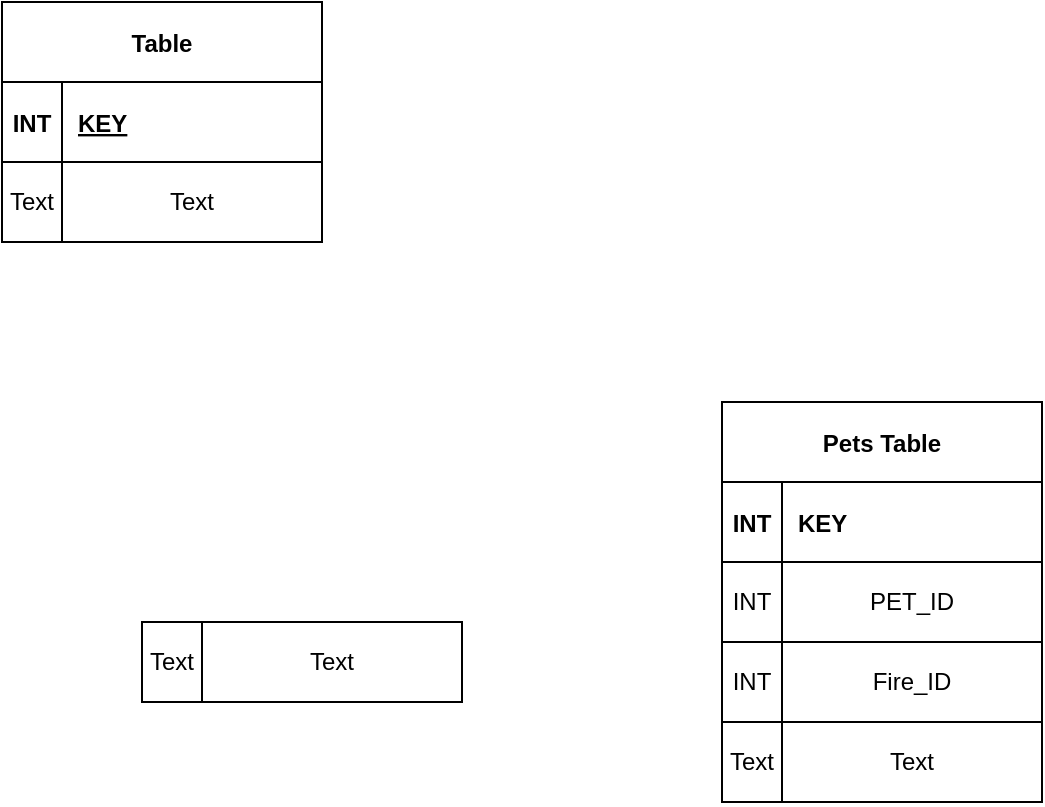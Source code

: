 <mxfile version="13.7.7" type="github">
  <diagram id="zTmtTd7neOy6DIzu7sHP" name="Page-1">
    <mxGraphModel dx="982" dy="547" grid="1" gridSize="10" guides="1" tooltips="1" connect="1" arrows="1" fold="1" page="1" pageScale="1" pageWidth="850" pageHeight="1100" math="0" shadow="0">
      <root>
        <mxCell id="0" />
        <mxCell id="1" parent="0" />
        <mxCell id="yTg_aaxLceIdwKCnXvtw-1" value="Table" style="shape=table;startSize=40;container=1;collapsible=1;childLayout=tableLayout;fixedRows=1;rowLines=0;fontStyle=1;align=center;resizeLast=1;" vertex="1" parent="1">
          <mxGeometry width="160" height="80" as="geometry" />
        </mxCell>
        <mxCell id="yTg_aaxLceIdwKCnXvtw-2" value="" style="shape=partialRectangle;collapsible=0;dropTarget=0;pointerEvents=0;fillColor=none;top=0;left=0;bottom=1;right=0;points=[[0,0.5],[1,0.5]];portConstraint=eastwest;" vertex="1" parent="yTg_aaxLceIdwKCnXvtw-1">
          <mxGeometry y="40" width="160" height="40" as="geometry" />
        </mxCell>
        <mxCell id="yTg_aaxLceIdwKCnXvtw-3" value="INT" style="shape=partialRectangle;connectable=0;fillColor=none;top=0;left=0;bottom=0;right=0;fontStyle=1;overflow=hidden;" vertex="1" parent="yTg_aaxLceIdwKCnXvtw-2">
          <mxGeometry width="30" height="40" as="geometry" />
        </mxCell>
        <mxCell id="yTg_aaxLceIdwKCnXvtw-4" value="KEY" style="shape=partialRectangle;connectable=0;fillColor=none;top=0;left=0;bottom=0;right=0;align=left;spacingLeft=6;fontStyle=5;overflow=hidden;" vertex="1" parent="yTg_aaxLceIdwKCnXvtw-2">
          <mxGeometry x="30" width="130" height="40" as="geometry" />
        </mxCell>
        <mxCell id="yTg_aaxLceIdwKCnXvtw-22" value="" style="group" vertex="1" connectable="0" parent="1">
          <mxGeometry y="80" width="160" height="40" as="geometry" />
        </mxCell>
        <mxCell id="yTg_aaxLceIdwKCnXvtw-18" value="" style="rounded=0;whiteSpace=wrap;html=1;" vertex="1" parent="yTg_aaxLceIdwKCnXvtw-22">
          <mxGeometry width="160" height="40" as="geometry" />
        </mxCell>
        <mxCell id="yTg_aaxLceIdwKCnXvtw-19" value="" style="endArrow=none;html=1;" edge="1" parent="yTg_aaxLceIdwKCnXvtw-22">
          <mxGeometry width="50" height="50" relative="1" as="geometry">
            <mxPoint x="30" y="40" as="sourcePoint" />
            <mxPoint x="30" as="targetPoint" />
          </mxGeometry>
        </mxCell>
        <mxCell id="yTg_aaxLceIdwKCnXvtw-20" value="Text" style="text;html=1;strokeColor=none;fillColor=none;align=center;verticalAlign=middle;whiteSpace=wrap;rounded=0;" vertex="1" parent="yTg_aaxLceIdwKCnXvtw-22">
          <mxGeometry width="30" height="40" as="geometry" />
        </mxCell>
        <mxCell id="yTg_aaxLceIdwKCnXvtw-21" value="Text" style="text;html=1;strokeColor=none;fillColor=none;align=center;verticalAlign=middle;whiteSpace=wrap;rounded=0;" vertex="1" parent="yTg_aaxLceIdwKCnXvtw-22">
          <mxGeometry x="30" width="130" height="40" as="geometry" />
        </mxCell>
        <mxCell id="yTg_aaxLceIdwKCnXvtw-27" value="" style="group" vertex="1" connectable="0" parent="1">
          <mxGeometry x="360" y="280" width="160" height="40" as="geometry" />
        </mxCell>
        <mxCell id="yTg_aaxLceIdwKCnXvtw-28" value="" style="rounded=0;whiteSpace=wrap;html=1;" vertex="1" parent="yTg_aaxLceIdwKCnXvtw-27">
          <mxGeometry width="160" height="40" as="geometry" />
        </mxCell>
        <mxCell id="yTg_aaxLceIdwKCnXvtw-29" value="" style="endArrow=none;html=1;" edge="1" parent="yTg_aaxLceIdwKCnXvtw-27">
          <mxGeometry width="50" height="50" relative="1" as="geometry">
            <mxPoint x="30" y="40" as="sourcePoint" />
            <mxPoint x="30" as="targetPoint" />
          </mxGeometry>
        </mxCell>
        <mxCell id="yTg_aaxLceIdwKCnXvtw-30" value="INT" style="text;html=1;strokeColor=none;fillColor=none;align=center;verticalAlign=middle;whiteSpace=wrap;rounded=0;" vertex="1" parent="yTg_aaxLceIdwKCnXvtw-27">
          <mxGeometry width="30" height="40" as="geometry" />
        </mxCell>
        <mxCell id="yTg_aaxLceIdwKCnXvtw-31" value="PET_ID" style="text;html=1;strokeColor=none;fillColor=none;align=center;verticalAlign=middle;whiteSpace=wrap;rounded=0;" vertex="1" parent="yTg_aaxLceIdwKCnXvtw-27">
          <mxGeometry x="30" width="130" height="40" as="geometry" />
        </mxCell>
        <mxCell id="yTg_aaxLceIdwKCnXvtw-23" value="Pets Table" style="shape=table;startSize=40;container=1;collapsible=1;childLayout=tableLayout;fixedRows=1;rowLines=0;fontStyle=1;align=center;resizeLast=1;" vertex="1" parent="1">
          <mxGeometry x="360" y="200" width="160" height="80" as="geometry" />
        </mxCell>
        <mxCell id="yTg_aaxLceIdwKCnXvtw-24" value="" style="shape=partialRectangle;collapsible=0;dropTarget=0;pointerEvents=0;fillColor=none;top=0;left=0;bottom=1;right=0;points=[[0,0.5],[1,0.5]];portConstraint=eastwest;" vertex="1" parent="yTg_aaxLceIdwKCnXvtw-23">
          <mxGeometry y="40" width="160" height="40" as="geometry" />
        </mxCell>
        <mxCell id="yTg_aaxLceIdwKCnXvtw-25" value="INT" style="shape=partialRectangle;connectable=0;fillColor=none;top=0;left=0;bottom=0;right=0;fontStyle=1;overflow=hidden;" vertex="1" parent="yTg_aaxLceIdwKCnXvtw-24">
          <mxGeometry width="30" height="40" as="geometry" />
        </mxCell>
        <mxCell id="yTg_aaxLceIdwKCnXvtw-26" value="KEY" style="shape=partialRectangle;connectable=0;fillColor=none;top=0;left=0;bottom=0;right=0;align=left;spacingLeft=6;fontStyle=1;overflow=hidden;" vertex="1" parent="yTg_aaxLceIdwKCnXvtw-24">
          <mxGeometry x="30" width="130" height="40" as="geometry" />
        </mxCell>
        <mxCell id="yTg_aaxLceIdwKCnXvtw-37" value="" style="group" vertex="1" connectable="0" parent="1">
          <mxGeometry x="360" y="360" width="160" height="40" as="geometry" />
        </mxCell>
        <mxCell id="yTg_aaxLceIdwKCnXvtw-38" value="" style="rounded=0;whiteSpace=wrap;html=1;" vertex="1" parent="yTg_aaxLceIdwKCnXvtw-37">
          <mxGeometry width="160" height="40" as="geometry" />
        </mxCell>
        <mxCell id="yTg_aaxLceIdwKCnXvtw-39" value="" style="endArrow=none;html=1;" edge="1" parent="yTg_aaxLceIdwKCnXvtw-37">
          <mxGeometry width="50" height="50" relative="1" as="geometry">
            <mxPoint x="30" y="40" as="sourcePoint" />
            <mxPoint x="30" as="targetPoint" />
          </mxGeometry>
        </mxCell>
        <mxCell id="yTg_aaxLceIdwKCnXvtw-40" value="Text" style="text;html=1;strokeColor=none;fillColor=none;align=center;verticalAlign=middle;whiteSpace=wrap;rounded=0;" vertex="1" parent="yTg_aaxLceIdwKCnXvtw-37">
          <mxGeometry width="30" height="40" as="geometry" />
        </mxCell>
        <mxCell id="yTg_aaxLceIdwKCnXvtw-41" value="Text" style="text;html=1;strokeColor=none;fillColor=none;align=center;verticalAlign=middle;whiteSpace=wrap;rounded=0;" vertex="1" parent="yTg_aaxLceIdwKCnXvtw-37">
          <mxGeometry x="30" width="130" height="40" as="geometry" />
        </mxCell>
        <mxCell id="yTg_aaxLceIdwKCnXvtw-32" value="" style="group" vertex="1" connectable="0" parent="yTg_aaxLceIdwKCnXvtw-37">
          <mxGeometry y="-40" width="160" height="40" as="geometry" />
        </mxCell>
        <mxCell id="yTg_aaxLceIdwKCnXvtw-33" value="" style="rounded=0;whiteSpace=wrap;html=1;" vertex="1" parent="yTg_aaxLceIdwKCnXvtw-32">
          <mxGeometry width="160" height="40" as="geometry" />
        </mxCell>
        <mxCell id="yTg_aaxLceIdwKCnXvtw-34" value="" style="endArrow=none;html=1;" edge="1" parent="yTg_aaxLceIdwKCnXvtw-32">
          <mxGeometry width="50" height="50" relative="1" as="geometry">
            <mxPoint x="30" y="40" as="sourcePoint" />
            <mxPoint x="30" as="targetPoint" />
          </mxGeometry>
        </mxCell>
        <mxCell id="yTg_aaxLceIdwKCnXvtw-35" value="INT" style="text;html=1;strokeColor=none;fillColor=none;align=center;verticalAlign=middle;whiteSpace=wrap;rounded=0;" vertex="1" parent="yTg_aaxLceIdwKCnXvtw-32">
          <mxGeometry width="30" height="40" as="geometry" />
        </mxCell>
        <mxCell id="yTg_aaxLceIdwKCnXvtw-36" value="Fire_ID" style="text;html=1;strokeColor=none;fillColor=none;align=center;verticalAlign=middle;whiteSpace=wrap;rounded=0;" vertex="1" parent="yTg_aaxLceIdwKCnXvtw-32">
          <mxGeometry x="30" width="130" height="40" as="geometry" />
        </mxCell>
        <mxCell id="yTg_aaxLceIdwKCnXvtw-42" value="" style="group" vertex="1" connectable="0" parent="1">
          <mxGeometry x="70" y="310" width="160" height="40" as="geometry" />
        </mxCell>
        <mxCell id="yTg_aaxLceIdwKCnXvtw-43" value="" style="rounded=0;whiteSpace=wrap;html=1;" vertex="1" parent="yTg_aaxLceIdwKCnXvtw-42">
          <mxGeometry width="160" height="40" as="geometry" />
        </mxCell>
        <mxCell id="yTg_aaxLceIdwKCnXvtw-44" value="" style="endArrow=none;html=1;" edge="1" parent="yTg_aaxLceIdwKCnXvtw-42">
          <mxGeometry width="50" height="50" relative="1" as="geometry">
            <mxPoint x="30" y="40" as="sourcePoint" />
            <mxPoint x="30" as="targetPoint" />
          </mxGeometry>
        </mxCell>
        <mxCell id="yTg_aaxLceIdwKCnXvtw-45" value="Text" style="text;html=1;strokeColor=none;fillColor=none;align=center;verticalAlign=middle;whiteSpace=wrap;rounded=0;" vertex="1" parent="yTg_aaxLceIdwKCnXvtw-42">
          <mxGeometry width="30" height="40" as="geometry" />
        </mxCell>
        <mxCell id="yTg_aaxLceIdwKCnXvtw-46" value="Text" style="text;html=1;strokeColor=none;fillColor=none;align=center;verticalAlign=middle;whiteSpace=wrap;rounded=0;" vertex="1" parent="yTg_aaxLceIdwKCnXvtw-42">
          <mxGeometry x="30" width="130" height="40" as="geometry" />
        </mxCell>
      </root>
    </mxGraphModel>
  </diagram>
</mxfile>
